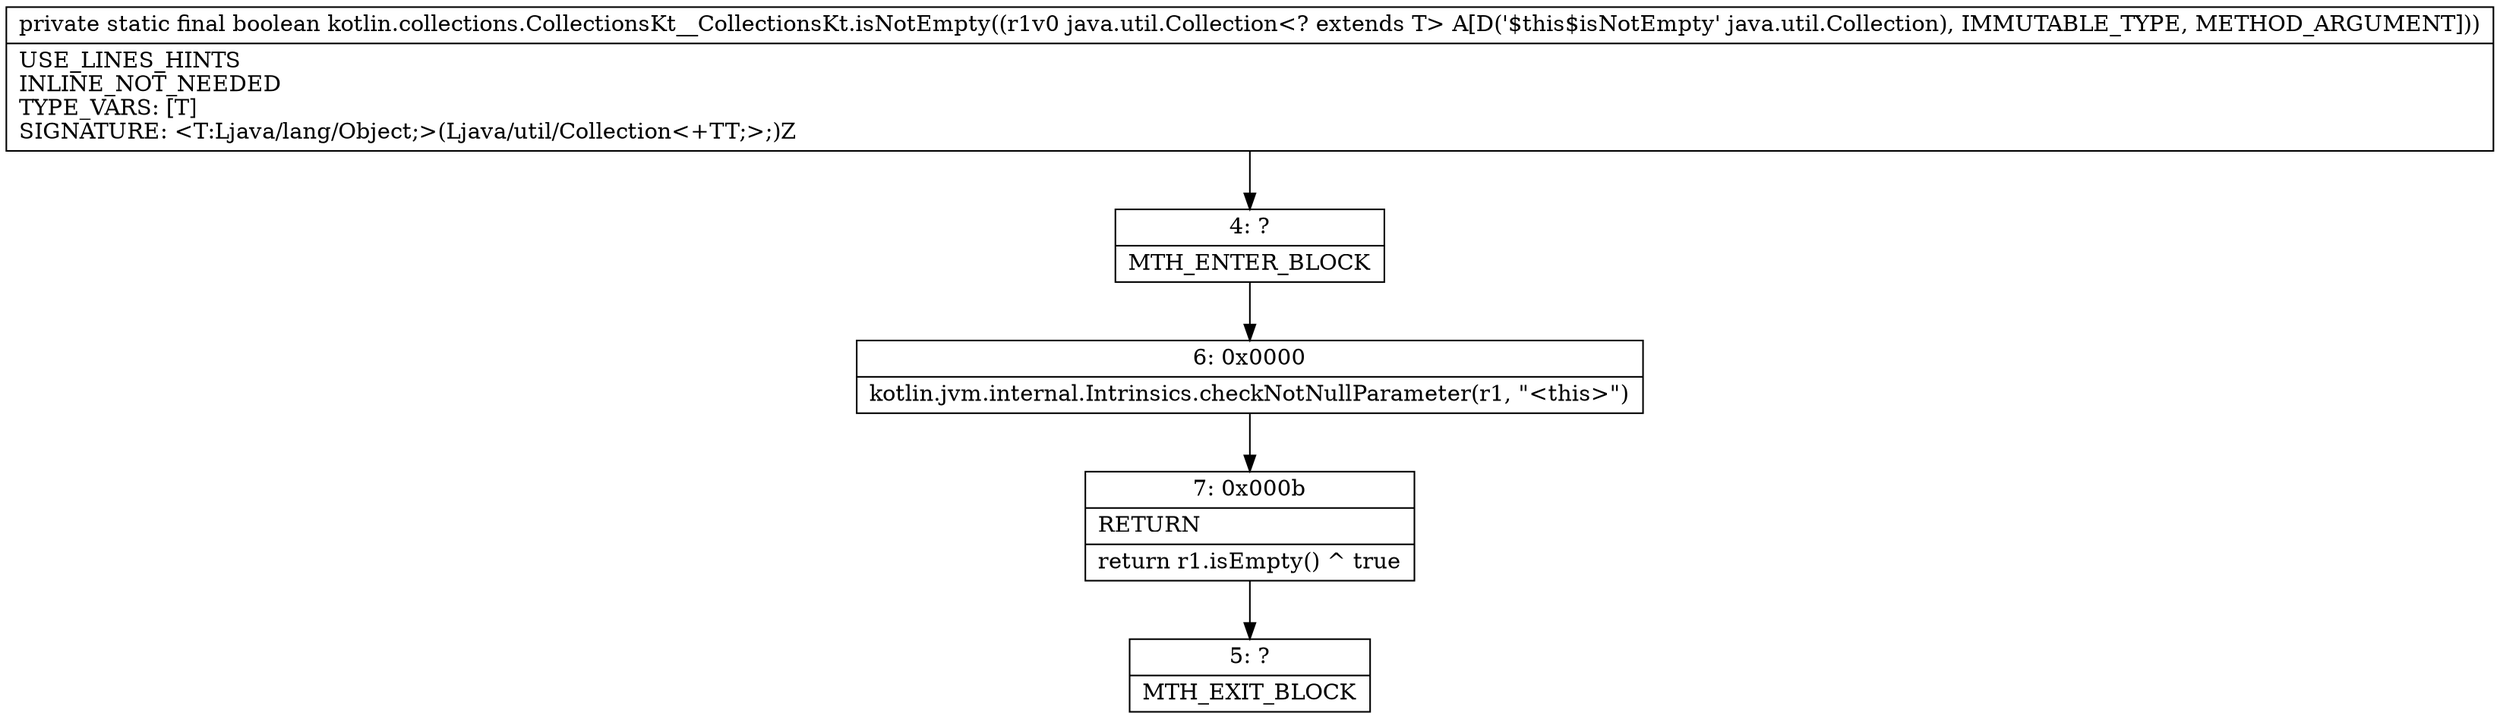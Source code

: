 digraph "CFG forkotlin.collections.CollectionsKt__CollectionsKt.isNotEmpty(Ljava\/util\/Collection;)Z" {
Node_4 [shape=record,label="{4\:\ ?|MTH_ENTER_BLOCK\l}"];
Node_6 [shape=record,label="{6\:\ 0x0000|kotlin.jvm.internal.Intrinsics.checkNotNullParameter(r1, \"\<this\>\")\l}"];
Node_7 [shape=record,label="{7\:\ 0x000b|RETURN\l|return r1.isEmpty() ^ true\l}"];
Node_5 [shape=record,label="{5\:\ ?|MTH_EXIT_BLOCK\l}"];
MethodNode[shape=record,label="{private static final boolean kotlin.collections.CollectionsKt__CollectionsKt.isNotEmpty((r1v0 java.util.Collection\<? extends T\> A[D('$this$isNotEmpty' java.util.Collection), IMMUTABLE_TYPE, METHOD_ARGUMENT]))  | USE_LINES_HINTS\lINLINE_NOT_NEEDED\lTYPE_VARS: [T]\lSIGNATURE: \<T:Ljava\/lang\/Object;\>(Ljava\/util\/Collection\<+TT;\>;)Z\l}"];
MethodNode -> Node_4;Node_4 -> Node_6;
Node_6 -> Node_7;
Node_7 -> Node_5;
}

